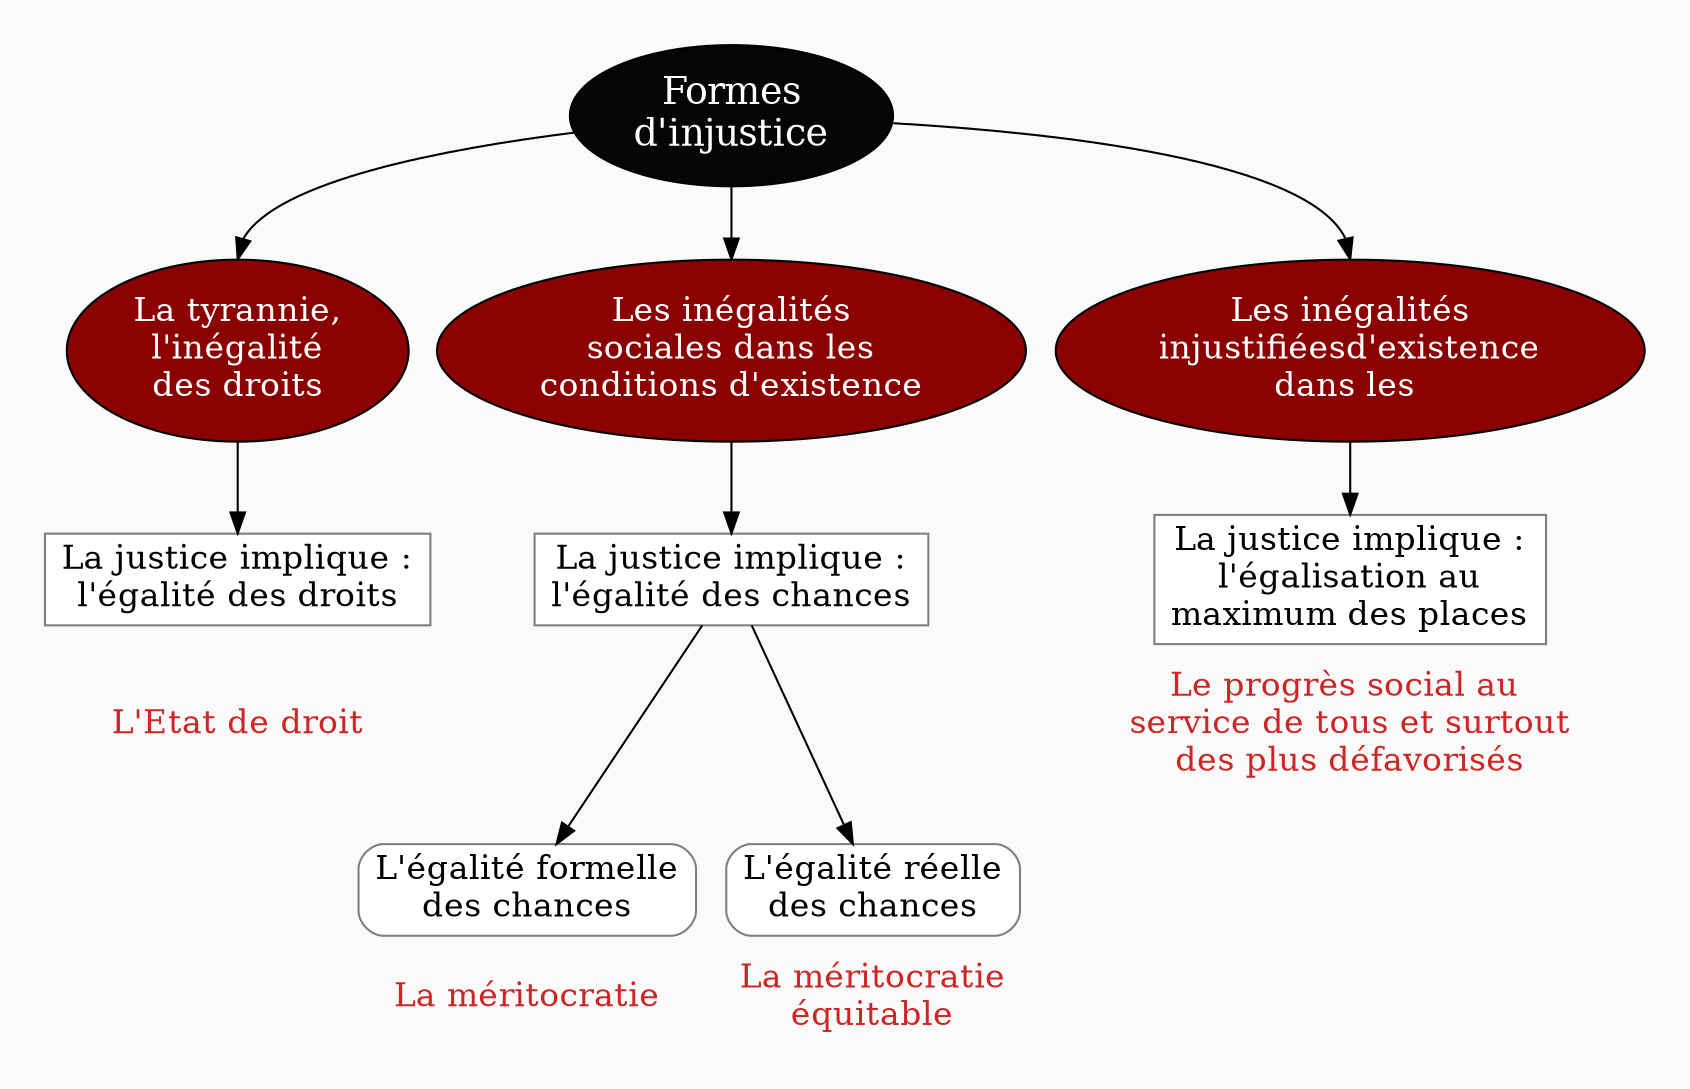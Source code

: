 digraph G {
// Template : diagram
// Usage : 
//rankdir=LR
splines=true
//splines=curved
bgcolor=grey98
pad=0.3
style=filled
edge[minlen=4]
node[style=filled, fontcolor=white]
ranksep=0.1
nodesep=0.2

// NIVEAU 1
node[fillcolor=grey2, fontsize=18]
a1[label="Formes
d'injustice"]

// NIVEAU 2
node[fillcolor=red4, fontsize=16]
a1->{
b1[label="La tyrannie,
l'inégalité
des droits"]    
b2[label="Les inégalités
sociales dans les
conditions d'existence"]
b3[label="Les inégalités
injustifiéesd'existence
dans les "]
}[headport=n]

node[fontcolor=black]
// NIVEAU 3 (sans intermédiaire)
node [shape=box, fillcolor=white, color=grey50]
// c1[label=""]
b1->c1
c1[label="La justice implique :
l'égalité des droits"]
b2->c2
c2[label="La justice implique :
l'égalité des chances"]
b3->c3
c3[label="La justice implique :
l'égalisation au
maximum des places"]

// INTERMÉDIAIRE AVANT NIVEAU 3
node[fillcolor=grey78, shape=oval]
// [arrowhead=none]
// bc1[label=""e1[label=""]]

// NIVEAU 3 (avec intermédiaire)
node[fillcolor=white, shape=box, color=grey50]
// c1[label=""]

// NIVEAU 4
node[style="filled,rounded", fillcolor=white, shape=box, color=grey50]
// d1[label=""]
c2->d1
d1[label="L'égalité formelle
des chances"]
c2->d2
d2[label="L'égalité réelle
des chances"]

// ÉTIQUETTES EN ROUGE
node[shape=plaintext, fontcolor=firebrick3, fillcolor=grey98]
// e1[label=< <B>= Titre</B><BR /><BR />Contenu<BR /> >]
// e1[label=""]
// ->e1[minlen=1, style=invis]
c1->e1[minlen=1, style=invis]
e1[label="L'Etat de droit"]

d1->e2[minlen=1, style=invis]
e2[label="La méritocratie"]

d2->e3[minlen=1, style=invis]
e3[label="La méritocratie
équitable"]

c3->e4[minlen=1, style=invis]
e4[label="Le progrès social au 
service de tous et surtout
des plus défavorisés"]

// REMARQUES EN BLEU
node[color=blue, shape=box, margin=0.07, fontcolor=black, fontsize=12, style="dashed", penwidth=0.6]
edge[color=blue, arrowhead="none", xlabel="", style="dashed", penwidth=0.6]
// r1[label=""]
// {rank=same;->r1}
// {rank=same;r1->[dir=back]}

}
